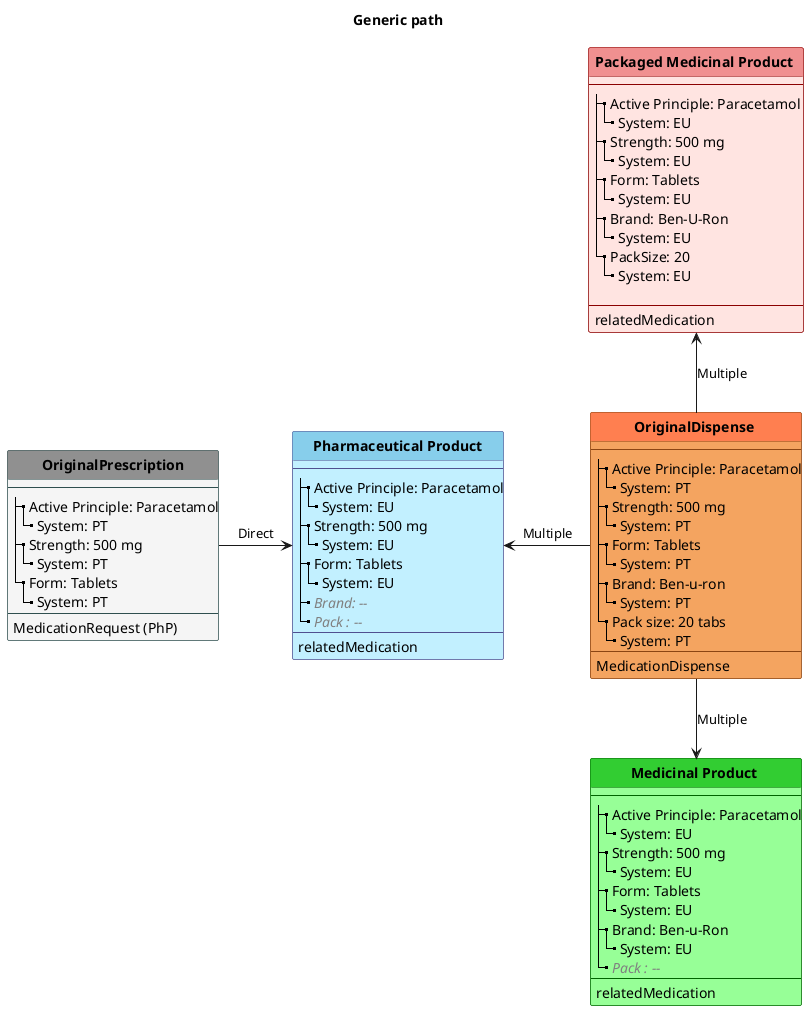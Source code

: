 @startuml
title Generic path
hide stereotype
hide circle
skinparam linetype polyline
skinparam shadowing false


'!pragma graphviz_dot smetana

skinparam class<<S>> {
BorderColor DarkSlateGray
BackgroundColor WhiteSmoke
HeaderBackgroundColor #909090
}

skinparam class<<PhP>> {
BorderColor #505090
BackgroundColor APPLICATION
HeaderBackgroundColor SkyBlue
}



skinparam class<<MP>> {
BorderColor DarkGreen
BackgroundColor PHYSICAL
HeaderBackgroundColor LimeGreen
}


skinparam class<<PMP>> {
BorderColor DarkRed
BackgroundColor MistyRose
HeaderBackgroundColor #f09090
}

skinparam class<<OD>> {
BorderColor SaddleBrown
BackgroundColor SandyBrown
HeaderBackgroundColor Coral
}


class "**OriginalPrescription**" as OP<<S>> {
    --
    |_ Active Principle: Paracetamol
      |_ System: PT     
    |_ Strength: 500 mg
      |_ System: PT    
    |_ Form: Tablets
      |_ System: PT
    --
    MedicationRequest (PhP)
}

class " **Pharmaceutical Product** " as RMP<<PhP>> {
    --
    |_ Active Principle: Paracetamol
      |_ System: EU     
    |_ Strength: 500 mg  
      |_ System: EU     
    |_ Form: Tablets
      |_ System: EU     
    |_ <color:gray>//Brand: --//
    |_ <color:gray>//Pack : -- //
    --
    relatedMedication
}

class " **OriginalDispense ** " as OD<<OD>>{
    --
    |_ Active Principle: Paracetamol
      |_ System: PT     
    |_ Strength: 500 mg
      |_ System: PT     
    |_ Form: Tablets
      |_ System: PT     
    |_ Brand: Ben-u-ron
      |_ System: PT     
    |_ Pack size: 20 tabs
      |_ System: PT     
    --
    MedicationDispense
}

class " **Medicinal Product**  " as ROD<<MP>>{
    --
    |_ Active Principle: Paracetamol
      |_ System: EU     
    |_ Strength: 500 mg
      |_ System: EU     
    |_ Form: Tablets
      |_ System: EU     
    |_ Brand: Ben-u-Ron
      |_ System: EU     
    |_ <color:gray>//Pack : -- //
    --
    relatedMedication
}

class " **Packaged Medicinal Product**  " as PMP<<PMP>>{
    --
    |_ Active Principle: Paracetamol
      |_ System: EU     
    |_ Strength: 500 mg    
      |_ System: EU     
    |_ Form: Tablets
      |_ System: EU     
    |_ Brand: Ben-U-Ron
      |_ System: EU     
    |_ PackSize: 20
      |_ System: EU     

    --
    relatedMedication
}




RMP <-l- OP: "Direct"

RMP <-r- OD: "Multiple"

ROD<-u- OD: "Multiple"

PMP <-d- OD: "Multiple"

@enduml